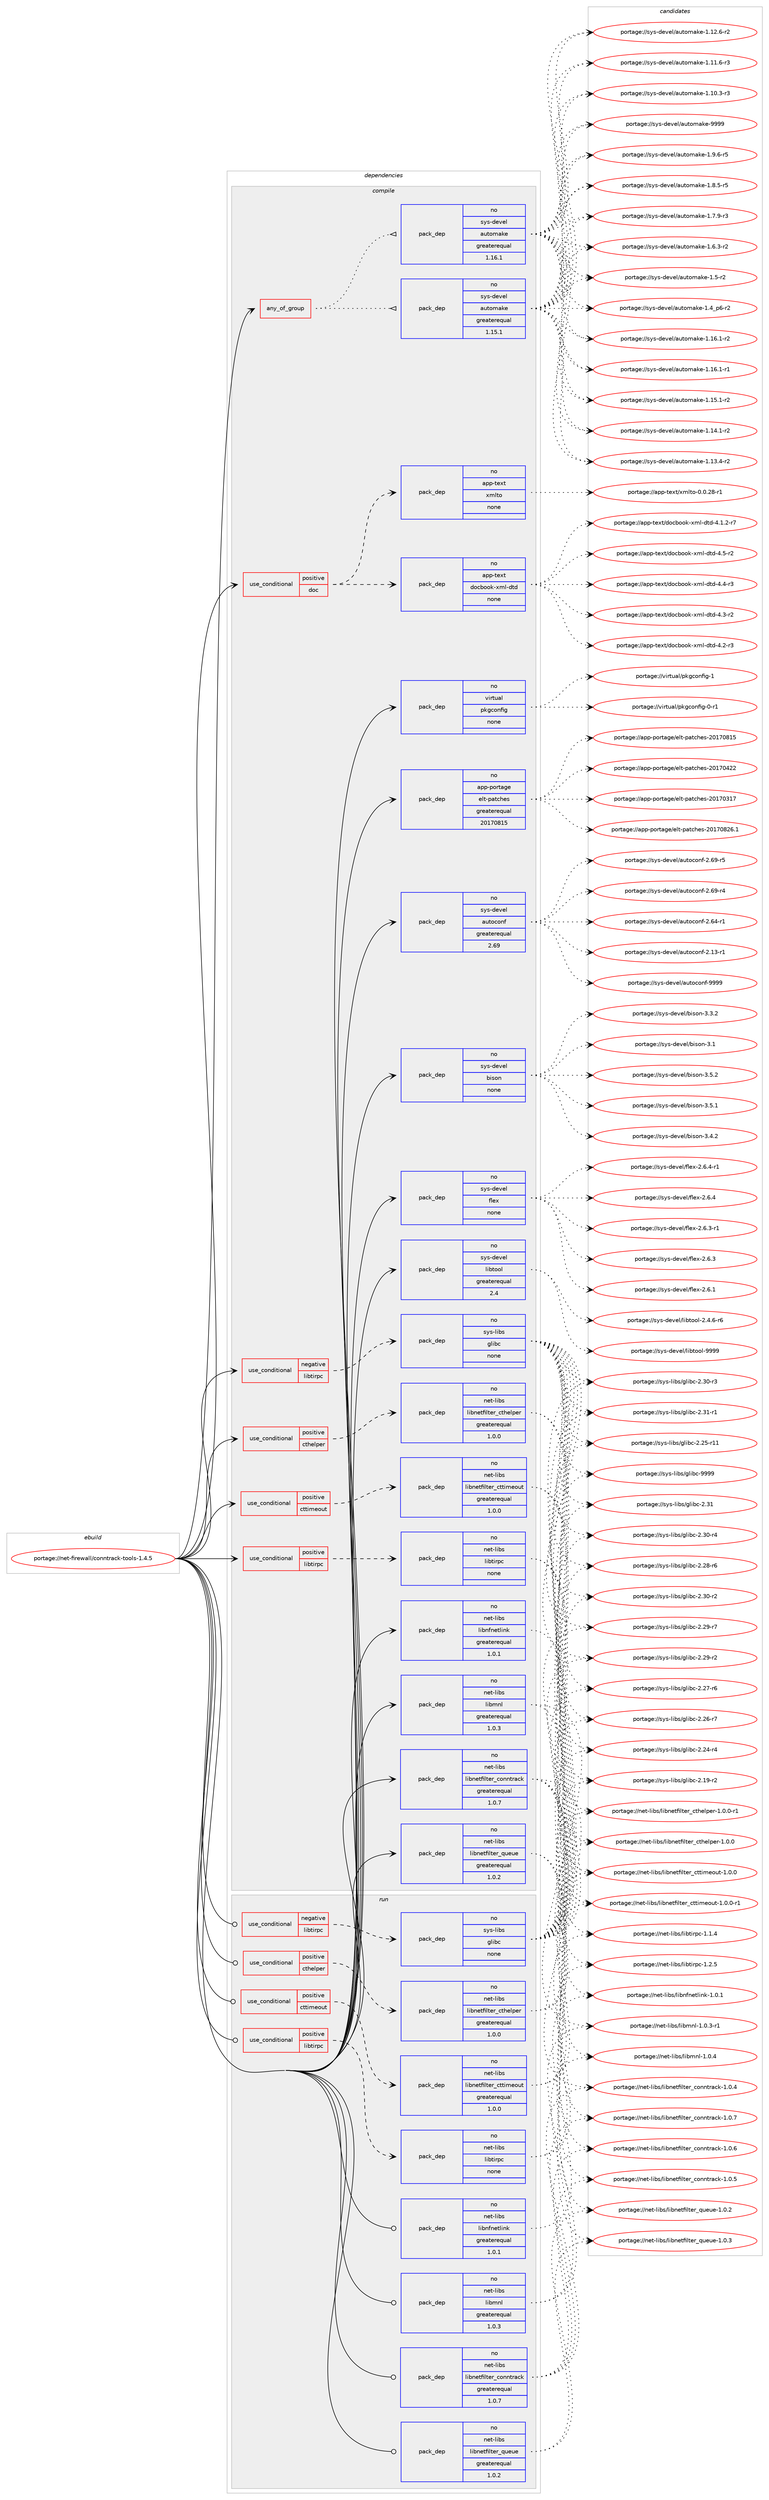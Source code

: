 digraph prolog {

# *************
# Graph options
# *************

newrank=true;
concentrate=true;
compound=true;
graph [rankdir=LR,fontname=Helvetica,fontsize=10,ranksep=1.5];#, ranksep=2.5, nodesep=0.2];
edge  [arrowhead=vee];
node  [fontname=Helvetica,fontsize=10];

# **********
# The ebuild
# **********

subgraph cluster_leftcol {
color=gray;
rank=same;
label=<<i>ebuild</i>>;
id [label="portage://net-firewall/conntrack-tools-1.4.5", color=red, width=4, href="../net-firewall/conntrack-tools-1.4.5.svg"];
}

# ****************
# The dependencies
# ****************

subgraph cluster_midcol {
color=gray;
label=<<i>dependencies</i>>;
subgraph cluster_compile {
fillcolor="#eeeeee";
style=filled;
label=<<i>compile</i>>;
subgraph any2304 {
dependency149397 [label=<<TABLE BORDER="0" CELLBORDER="1" CELLSPACING="0" CELLPADDING="4"><TR><TD CELLPADDING="10">any_of_group</TD></TR></TABLE>>, shape=none, color=red];subgraph pack114030 {
dependency149398 [label=<<TABLE BORDER="0" CELLBORDER="1" CELLSPACING="0" CELLPADDING="4" WIDTH="220"><TR><TD ROWSPAN="6" CELLPADDING="30">pack_dep</TD></TR><TR><TD WIDTH="110">no</TD></TR><TR><TD>sys-devel</TD></TR><TR><TD>automake</TD></TR><TR><TD>greaterequal</TD></TR><TR><TD>1.16.1</TD></TR></TABLE>>, shape=none, color=blue];
}
dependency149397:e -> dependency149398:w [weight=20,style="dotted",arrowhead="oinv"];
subgraph pack114031 {
dependency149399 [label=<<TABLE BORDER="0" CELLBORDER="1" CELLSPACING="0" CELLPADDING="4" WIDTH="220"><TR><TD ROWSPAN="6" CELLPADDING="30">pack_dep</TD></TR><TR><TD WIDTH="110">no</TD></TR><TR><TD>sys-devel</TD></TR><TR><TD>automake</TD></TR><TR><TD>greaterequal</TD></TR><TR><TD>1.15.1</TD></TR></TABLE>>, shape=none, color=blue];
}
dependency149397:e -> dependency149399:w [weight=20,style="dotted",arrowhead="oinv"];
}
id:e -> dependency149397:w [weight=20,style="solid",arrowhead="vee"];
subgraph cond32911 {
dependency149400 [label=<<TABLE BORDER="0" CELLBORDER="1" CELLSPACING="0" CELLPADDING="4"><TR><TD ROWSPAN="3" CELLPADDING="10">use_conditional</TD></TR><TR><TD>negative</TD></TR><TR><TD>libtirpc</TD></TR></TABLE>>, shape=none, color=red];
subgraph pack114032 {
dependency149401 [label=<<TABLE BORDER="0" CELLBORDER="1" CELLSPACING="0" CELLPADDING="4" WIDTH="220"><TR><TD ROWSPAN="6" CELLPADDING="30">pack_dep</TD></TR><TR><TD WIDTH="110">no</TD></TR><TR><TD>sys-libs</TD></TR><TR><TD>glibc</TD></TR><TR><TD>none</TD></TR><TR><TD></TD></TR></TABLE>>, shape=none, color=blue];
}
dependency149400:e -> dependency149401:w [weight=20,style="dashed",arrowhead="vee"];
}
id:e -> dependency149400:w [weight=20,style="solid",arrowhead="vee"];
subgraph cond32912 {
dependency149402 [label=<<TABLE BORDER="0" CELLBORDER="1" CELLSPACING="0" CELLPADDING="4"><TR><TD ROWSPAN="3" CELLPADDING="10">use_conditional</TD></TR><TR><TD>positive</TD></TR><TR><TD>cthelper</TD></TR></TABLE>>, shape=none, color=red];
subgraph pack114033 {
dependency149403 [label=<<TABLE BORDER="0" CELLBORDER="1" CELLSPACING="0" CELLPADDING="4" WIDTH="220"><TR><TD ROWSPAN="6" CELLPADDING="30">pack_dep</TD></TR><TR><TD WIDTH="110">no</TD></TR><TR><TD>net-libs</TD></TR><TR><TD>libnetfilter_cthelper</TD></TR><TR><TD>greaterequal</TD></TR><TR><TD>1.0.0</TD></TR></TABLE>>, shape=none, color=blue];
}
dependency149402:e -> dependency149403:w [weight=20,style="dashed",arrowhead="vee"];
}
id:e -> dependency149402:w [weight=20,style="solid",arrowhead="vee"];
subgraph cond32913 {
dependency149404 [label=<<TABLE BORDER="0" CELLBORDER="1" CELLSPACING="0" CELLPADDING="4"><TR><TD ROWSPAN="3" CELLPADDING="10">use_conditional</TD></TR><TR><TD>positive</TD></TR><TR><TD>cttimeout</TD></TR></TABLE>>, shape=none, color=red];
subgraph pack114034 {
dependency149405 [label=<<TABLE BORDER="0" CELLBORDER="1" CELLSPACING="0" CELLPADDING="4" WIDTH="220"><TR><TD ROWSPAN="6" CELLPADDING="30">pack_dep</TD></TR><TR><TD WIDTH="110">no</TD></TR><TR><TD>net-libs</TD></TR><TR><TD>libnetfilter_cttimeout</TD></TR><TR><TD>greaterequal</TD></TR><TR><TD>1.0.0</TD></TR></TABLE>>, shape=none, color=blue];
}
dependency149404:e -> dependency149405:w [weight=20,style="dashed",arrowhead="vee"];
}
id:e -> dependency149404:w [weight=20,style="solid",arrowhead="vee"];
subgraph cond32914 {
dependency149406 [label=<<TABLE BORDER="0" CELLBORDER="1" CELLSPACING="0" CELLPADDING="4"><TR><TD ROWSPAN="3" CELLPADDING="10">use_conditional</TD></TR><TR><TD>positive</TD></TR><TR><TD>doc</TD></TR></TABLE>>, shape=none, color=red];
subgraph pack114035 {
dependency149407 [label=<<TABLE BORDER="0" CELLBORDER="1" CELLSPACING="0" CELLPADDING="4" WIDTH="220"><TR><TD ROWSPAN="6" CELLPADDING="30">pack_dep</TD></TR><TR><TD WIDTH="110">no</TD></TR><TR><TD>app-text</TD></TR><TR><TD>docbook-xml-dtd</TD></TR><TR><TD>none</TD></TR><TR><TD></TD></TR></TABLE>>, shape=none, color=blue];
}
dependency149406:e -> dependency149407:w [weight=20,style="dashed",arrowhead="vee"];
subgraph pack114036 {
dependency149408 [label=<<TABLE BORDER="0" CELLBORDER="1" CELLSPACING="0" CELLPADDING="4" WIDTH="220"><TR><TD ROWSPAN="6" CELLPADDING="30">pack_dep</TD></TR><TR><TD WIDTH="110">no</TD></TR><TR><TD>app-text</TD></TR><TR><TD>xmlto</TD></TR><TR><TD>none</TD></TR><TR><TD></TD></TR></TABLE>>, shape=none, color=blue];
}
dependency149406:e -> dependency149408:w [weight=20,style="dashed",arrowhead="vee"];
}
id:e -> dependency149406:w [weight=20,style="solid",arrowhead="vee"];
subgraph cond32915 {
dependency149409 [label=<<TABLE BORDER="0" CELLBORDER="1" CELLSPACING="0" CELLPADDING="4"><TR><TD ROWSPAN="3" CELLPADDING="10">use_conditional</TD></TR><TR><TD>positive</TD></TR><TR><TD>libtirpc</TD></TR></TABLE>>, shape=none, color=red];
subgraph pack114037 {
dependency149410 [label=<<TABLE BORDER="0" CELLBORDER="1" CELLSPACING="0" CELLPADDING="4" WIDTH="220"><TR><TD ROWSPAN="6" CELLPADDING="30">pack_dep</TD></TR><TR><TD WIDTH="110">no</TD></TR><TR><TD>net-libs</TD></TR><TR><TD>libtirpc</TD></TR><TR><TD>none</TD></TR><TR><TD></TD></TR></TABLE>>, shape=none, color=blue];
}
dependency149409:e -> dependency149410:w [weight=20,style="dashed",arrowhead="vee"];
}
id:e -> dependency149409:w [weight=20,style="solid",arrowhead="vee"];
subgraph pack114038 {
dependency149411 [label=<<TABLE BORDER="0" CELLBORDER="1" CELLSPACING="0" CELLPADDING="4" WIDTH="220"><TR><TD ROWSPAN="6" CELLPADDING="30">pack_dep</TD></TR><TR><TD WIDTH="110">no</TD></TR><TR><TD>app-portage</TD></TR><TR><TD>elt-patches</TD></TR><TR><TD>greaterequal</TD></TR><TR><TD>20170815</TD></TR></TABLE>>, shape=none, color=blue];
}
id:e -> dependency149411:w [weight=20,style="solid",arrowhead="vee"];
subgraph pack114039 {
dependency149412 [label=<<TABLE BORDER="0" CELLBORDER="1" CELLSPACING="0" CELLPADDING="4" WIDTH="220"><TR><TD ROWSPAN="6" CELLPADDING="30">pack_dep</TD></TR><TR><TD WIDTH="110">no</TD></TR><TR><TD>net-libs</TD></TR><TR><TD>libmnl</TD></TR><TR><TD>greaterequal</TD></TR><TR><TD>1.0.3</TD></TR></TABLE>>, shape=none, color=blue];
}
id:e -> dependency149412:w [weight=20,style="solid",arrowhead="vee"];
subgraph pack114040 {
dependency149413 [label=<<TABLE BORDER="0" CELLBORDER="1" CELLSPACING="0" CELLPADDING="4" WIDTH="220"><TR><TD ROWSPAN="6" CELLPADDING="30">pack_dep</TD></TR><TR><TD WIDTH="110">no</TD></TR><TR><TD>net-libs</TD></TR><TR><TD>libnetfilter_conntrack</TD></TR><TR><TD>greaterequal</TD></TR><TR><TD>1.0.7</TD></TR></TABLE>>, shape=none, color=blue];
}
id:e -> dependency149413:w [weight=20,style="solid",arrowhead="vee"];
subgraph pack114041 {
dependency149414 [label=<<TABLE BORDER="0" CELLBORDER="1" CELLSPACING="0" CELLPADDING="4" WIDTH="220"><TR><TD ROWSPAN="6" CELLPADDING="30">pack_dep</TD></TR><TR><TD WIDTH="110">no</TD></TR><TR><TD>net-libs</TD></TR><TR><TD>libnetfilter_queue</TD></TR><TR><TD>greaterequal</TD></TR><TR><TD>1.0.2</TD></TR></TABLE>>, shape=none, color=blue];
}
id:e -> dependency149414:w [weight=20,style="solid",arrowhead="vee"];
subgraph pack114042 {
dependency149415 [label=<<TABLE BORDER="0" CELLBORDER="1" CELLSPACING="0" CELLPADDING="4" WIDTH="220"><TR><TD ROWSPAN="6" CELLPADDING="30">pack_dep</TD></TR><TR><TD WIDTH="110">no</TD></TR><TR><TD>net-libs</TD></TR><TR><TD>libnfnetlink</TD></TR><TR><TD>greaterequal</TD></TR><TR><TD>1.0.1</TD></TR></TABLE>>, shape=none, color=blue];
}
id:e -> dependency149415:w [weight=20,style="solid",arrowhead="vee"];
subgraph pack114043 {
dependency149416 [label=<<TABLE BORDER="0" CELLBORDER="1" CELLSPACING="0" CELLPADDING="4" WIDTH="220"><TR><TD ROWSPAN="6" CELLPADDING="30">pack_dep</TD></TR><TR><TD WIDTH="110">no</TD></TR><TR><TD>sys-devel</TD></TR><TR><TD>autoconf</TD></TR><TR><TD>greaterequal</TD></TR><TR><TD>2.69</TD></TR></TABLE>>, shape=none, color=blue];
}
id:e -> dependency149416:w [weight=20,style="solid",arrowhead="vee"];
subgraph pack114044 {
dependency149417 [label=<<TABLE BORDER="0" CELLBORDER="1" CELLSPACING="0" CELLPADDING="4" WIDTH="220"><TR><TD ROWSPAN="6" CELLPADDING="30">pack_dep</TD></TR><TR><TD WIDTH="110">no</TD></TR><TR><TD>sys-devel</TD></TR><TR><TD>bison</TD></TR><TR><TD>none</TD></TR><TR><TD></TD></TR></TABLE>>, shape=none, color=blue];
}
id:e -> dependency149417:w [weight=20,style="solid",arrowhead="vee"];
subgraph pack114045 {
dependency149418 [label=<<TABLE BORDER="0" CELLBORDER="1" CELLSPACING="0" CELLPADDING="4" WIDTH="220"><TR><TD ROWSPAN="6" CELLPADDING="30">pack_dep</TD></TR><TR><TD WIDTH="110">no</TD></TR><TR><TD>sys-devel</TD></TR><TR><TD>flex</TD></TR><TR><TD>none</TD></TR><TR><TD></TD></TR></TABLE>>, shape=none, color=blue];
}
id:e -> dependency149418:w [weight=20,style="solid",arrowhead="vee"];
subgraph pack114046 {
dependency149419 [label=<<TABLE BORDER="0" CELLBORDER="1" CELLSPACING="0" CELLPADDING="4" WIDTH="220"><TR><TD ROWSPAN="6" CELLPADDING="30">pack_dep</TD></TR><TR><TD WIDTH="110">no</TD></TR><TR><TD>sys-devel</TD></TR><TR><TD>libtool</TD></TR><TR><TD>greaterequal</TD></TR><TR><TD>2.4</TD></TR></TABLE>>, shape=none, color=blue];
}
id:e -> dependency149419:w [weight=20,style="solid",arrowhead="vee"];
subgraph pack114047 {
dependency149420 [label=<<TABLE BORDER="0" CELLBORDER="1" CELLSPACING="0" CELLPADDING="4" WIDTH="220"><TR><TD ROWSPAN="6" CELLPADDING="30">pack_dep</TD></TR><TR><TD WIDTH="110">no</TD></TR><TR><TD>virtual</TD></TR><TR><TD>pkgconfig</TD></TR><TR><TD>none</TD></TR><TR><TD></TD></TR></TABLE>>, shape=none, color=blue];
}
id:e -> dependency149420:w [weight=20,style="solid",arrowhead="vee"];
}
subgraph cluster_compileandrun {
fillcolor="#eeeeee";
style=filled;
label=<<i>compile and run</i>>;
}
subgraph cluster_run {
fillcolor="#eeeeee";
style=filled;
label=<<i>run</i>>;
subgraph cond32916 {
dependency149421 [label=<<TABLE BORDER="0" CELLBORDER="1" CELLSPACING="0" CELLPADDING="4"><TR><TD ROWSPAN="3" CELLPADDING="10">use_conditional</TD></TR><TR><TD>negative</TD></TR><TR><TD>libtirpc</TD></TR></TABLE>>, shape=none, color=red];
subgraph pack114048 {
dependency149422 [label=<<TABLE BORDER="0" CELLBORDER="1" CELLSPACING="0" CELLPADDING="4" WIDTH="220"><TR><TD ROWSPAN="6" CELLPADDING="30">pack_dep</TD></TR><TR><TD WIDTH="110">no</TD></TR><TR><TD>sys-libs</TD></TR><TR><TD>glibc</TD></TR><TR><TD>none</TD></TR><TR><TD></TD></TR></TABLE>>, shape=none, color=blue];
}
dependency149421:e -> dependency149422:w [weight=20,style="dashed",arrowhead="vee"];
}
id:e -> dependency149421:w [weight=20,style="solid",arrowhead="odot"];
subgraph cond32917 {
dependency149423 [label=<<TABLE BORDER="0" CELLBORDER="1" CELLSPACING="0" CELLPADDING="4"><TR><TD ROWSPAN="3" CELLPADDING="10">use_conditional</TD></TR><TR><TD>positive</TD></TR><TR><TD>cthelper</TD></TR></TABLE>>, shape=none, color=red];
subgraph pack114049 {
dependency149424 [label=<<TABLE BORDER="0" CELLBORDER="1" CELLSPACING="0" CELLPADDING="4" WIDTH="220"><TR><TD ROWSPAN="6" CELLPADDING="30">pack_dep</TD></TR><TR><TD WIDTH="110">no</TD></TR><TR><TD>net-libs</TD></TR><TR><TD>libnetfilter_cthelper</TD></TR><TR><TD>greaterequal</TD></TR><TR><TD>1.0.0</TD></TR></TABLE>>, shape=none, color=blue];
}
dependency149423:e -> dependency149424:w [weight=20,style="dashed",arrowhead="vee"];
}
id:e -> dependency149423:w [weight=20,style="solid",arrowhead="odot"];
subgraph cond32918 {
dependency149425 [label=<<TABLE BORDER="0" CELLBORDER="1" CELLSPACING="0" CELLPADDING="4"><TR><TD ROWSPAN="3" CELLPADDING="10">use_conditional</TD></TR><TR><TD>positive</TD></TR><TR><TD>cttimeout</TD></TR></TABLE>>, shape=none, color=red];
subgraph pack114050 {
dependency149426 [label=<<TABLE BORDER="0" CELLBORDER="1" CELLSPACING="0" CELLPADDING="4" WIDTH="220"><TR><TD ROWSPAN="6" CELLPADDING="30">pack_dep</TD></TR><TR><TD WIDTH="110">no</TD></TR><TR><TD>net-libs</TD></TR><TR><TD>libnetfilter_cttimeout</TD></TR><TR><TD>greaterequal</TD></TR><TR><TD>1.0.0</TD></TR></TABLE>>, shape=none, color=blue];
}
dependency149425:e -> dependency149426:w [weight=20,style="dashed",arrowhead="vee"];
}
id:e -> dependency149425:w [weight=20,style="solid",arrowhead="odot"];
subgraph cond32919 {
dependency149427 [label=<<TABLE BORDER="0" CELLBORDER="1" CELLSPACING="0" CELLPADDING="4"><TR><TD ROWSPAN="3" CELLPADDING="10">use_conditional</TD></TR><TR><TD>positive</TD></TR><TR><TD>libtirpc</TD></TR></TABLE>>, shape=none, color=red];
subgraph pack114051 {
dependency149428 [label=<<TABLE BORDER="0" CELLBORDER="1" CELLSPACING="0" CELLPADDING="4" WIDTH="220"><TR><TD ROWSPAN="6" CELLPADDING="30">pack_dep</TD></TR><TR><TD WIDTH="110">no</TD></TR><TR><TD>net-libs</TD></TR><TR><TD>libtirpc</TD></TR><TR><TD>none</TD></TR><TR><TD></TD></TR></TABLE>>, shape=none, color=blue];
}
dependency149427:e -> dependency149428:w [weight=20,style="dashed",arrowhead="vee"];
}
id:e -> dependency149427:w [weight=20,style="solid",arrowhead="odot"];
subgraph pack114052 {
dependency149429 [label=<<TABLE BORDER="0" CELLBORDER="1" CELLSPACING="0" CELLPADDING="4" WIDTH="220"><TR><TD ROWSPAN="6" CELLPADDING="30">pack_dep</TD></TR><TR><TD WIDTH="110">no</TD></TR><TR><TD>net-libs</TD></TR><TR><TD>libmnl</TD></TR><TR><TD>greaterequal</TD></TR><TR><TD>1.0.3</TD></TR></TABLE>>, shape=none, color=blue];
}
id:e -> dependency149429:w [weight=20,style="solid",arrowhead="odot"];
subgraph pack114053 {
dependency149430 [label=<<TABLE BORDER="0" CELLBORDER="1" CELLSPACING="0" CELLPADDING="4" WIDTH="220"><TR><TD ROWSPAN="6" CELLPADDING="30">pack_dep</TD></TR><TR><TD WIDTH="110">no</TD></TR><TR><TD>net-libs</TD></TR><TR><TD>libnetfilter_conntrack</TD></TR><TR><TD>greaterequal</TD></TR><TR><TD>1.0.7</TD></TR></TABLE>>, shape=none, color=blue];
}
id:e -> dependency149430:w [weight=20,style="solid",arrowhead="odot"];
subgraph pack114054 {
dependency149431 [label=<<TABLE BORDER="0" CELLBORDER="1" CELLSPACING="0" CELLPADDING="4" WIDTH="220"><TR><TD ROWSPAN="6" CELLPADDING="30">pack_dep</TD></TR><TR><TD WIDTH="110">no</TD></TR><TR><TD>net-libs</TD></TR><TR><TD>libnetfilter_queue</TD></TR><TR><TD>greaterequal</TD></TR><TR><TD>1.0.2</TD></TR></TABLE>>, shape=none, color=blue];
}
id:e -> dependency149431:w [weight=20,style="solid",arrowhead="odot"];
subgraph pack114055 {
dependency149432 [label=<<TABLE BORDER="0" CELLBORDER="1" CELLSPACING="0" CELLPADDING="4" WIDTH="220"><TR><TD ROWSPAN="6" CELLPADDING="30">pack_dep</TD></TR><TR><TD WIDTH="110">no</TD></TR><TR><TD>net-libs</TD></TR><TR><TD>libnfnetlink</TD></TR><TR><TD>greaterequal</TD></TR><TR><TD>1.0.1</TD></TR></TABLE>>, shape=none, color=blue];
}
id:e -> dependency149432:w [weight=20,style="solid",arrowhead="odot"];
}
}

# **************
# The candidates
# **************

subgraph cluster_choices {
rank=same;
color=gray;
label=<<i>candidates</i>>;

subgraph choice114030 {
color=black;
nodesep=1;
choice115121115451001011181011084797117116111109971071014557575757 [label="portage://sys-devel/automake-9999", color=red, width=4,href="../sys-devel/automake-9999.svg"];
choice115121115451001011181011084797117116111109971071014549465746544511453 [label="portage://sys-devel/automake-1.9.6-r5", color=red, width=4,href="../sys-devel/automake-1.9.6-r5.svg"];
choice115121115451001011181011084797117116111109971071014549465646534511453 [label="portage://sys-devel/automake-1.8.5-r5", color=red, width=4,href="../sys-devel/automake-1.8.5-r5.svg"];
choice115121115451001011181011084797117116111109971071014549465546574511451 [label="portage://sys-devel/automake-1.7.9-r3", color=red, width=4,href="../sys-devel/automake-1.7.9-r3.svg"];
choice115121115451001011181011084797117116111109971071014549465446514511450 [label="portage://sys-devel/automake-1.6.3-r2", color=red, width=4,href="../sys-devel/automake-1.6.3-r2.svg"];
choice11512111545100101118101108479711711611110997107101454946534511450 [label="portage://sys-devel/automake-1.5-r2", color=red, width=4,href="../sys-devel/automake-1.5-r2.svg"];
choice115121115451001011181011084797117116111109971071014549465295112544511450 [label="portage://sys-devel/automake-1.4_p6-r2", color=red, width=4,href="../sys-devel/automake-1.4_p6-r2.svg"];
choice11512111545100101118101108479711711611110997107101454946495446494511450 [label="portage://sys-devel/automake-1.16.1-r2", color=red, width=4,href="../sys-devel/automake-1.16.1-r2.svg"];
choice11512111545100101118101108479711711611110997107101454946495446494511449 [label="portage://sys-devel/automake-1.16.1-r1", color=red, width=4,href="../sys-devel/automake-1.16.1-r1.svg"];
choice11512111545100101118101108479711711611110997107101454946495346494511450 [label="portage://sys-devel/automake-1.15.1-r2", color=red, width=4,href="../sys-devel/automake-1.15.1-r2.svg"];
choice11512111545100101118101108479711711611110997107101454946495246494511450 [label="portage://sys-devel/automake-1.14.1-r2", color=red, width=4,href="../sys-devel/automake-1.14.1-r2.svg"];
choice11512111545100101118101108479711711611110997107101454946495146524511450 [label="portage://sys-devel/automake-1.13.4-r2", color=red, width=4,href="../sys-devel/automake-1.13.4-r2.svg"];
choice11512111545100101118101108479711711611110997107101454946495046544511450 [label="portage://sys-devel/automake-1.12.6-r2", color=red, width=4,href="../sys-devel/automake-1.12.6-r2.svg"];
choice11512111545100101118101108479711711611110997107101454946494946544511451 [label="portage://sys-devel/automake-1.11.6-r3", color=red, width=4,href="../sys-devel/automake-1.11.6-r3.svg"];
choice11512111545100101118101108479711711611110997107101454946494846514511451 [label="portage://sys-devel/automake-1.10.3-r3", color=red, width=4,href="../sys-devel/automake-1.10.3-r3.svg"];
dependency149398:e -> choice115121115451001011181011084797117116111109971071014557575757:w [style=dotted,weight="100"];
dependency149398:e -> choice115121115451001011181011084797117116111109971071014549465746544511453:w [style=dotted,weight="100"];
dependency149398:e -> choice115121115451001011181011084797117116111109971071014549465646534511453:w [style=dotted,weight="100"];
dependency149398:e -> choice115121115451001011181011084797117116111109971071014549465546574511451:w [style=dotted,weight="100"];
dependency149398:e -> choice115121115451001011181011084797117116111109971071014549465446514511450:w [style=dotted,weight="100"];
dependency149398:e -> choice11512111545100101118101108479711711611110997107101454946534511450:w [style=dotted,weight="100"];
dependency149398:e -> choice115121115451001011181011084797117116111109971071014549465295112544511450:w [style=dotted,weight="100"];
dependency149398:e -> choice11512111545100101118101108479711711611110997107101454946495446494511450:w [style=dotted,weight="100"];
dependency149398:e -> choice11512111545100101118101108479711711611110997107101454946495446494511449:w [style=dotted,weight="100"];
dependency149398:e -> choice11512111545100101118101108479711711611110997107101454946495346494511450:w [style=dotted,weight="100"];
dependency149398:e -> choice11512111545100101118101108479711711611110997107101454946495246494511450:w [style=dotted,weight="100"];
dependency149398:e -> choice11512111545100101118101108479711711611110997107101454946495146524511450:w [style=dotted,weight="100"];
dependency149398:e -> choice11512111545100101118101108479711711611110997107101454946495046544511450:w [style=dotted,weight="100"];
dependency149398:e -> choice11512111545100101118101108479711711611110997107101454946494946544511451:w [style=dotted,weight="100"];
dependency149398:e -> choice11512111545100101118101108479711711611110997107101454946494846514511451:w [style=dotted,weight="100"];
}
subgraph choice114031 {
color=black;
nodesep=1;
choice115121115451001011181011084797117116111109971071014557575757 [label="portage://sys-devel/automake-9999", color=red, width=4,href="../sys-devel/automake-9999.svg"];
choice115121115451001011181011084797117116111109971071014549465746544511453 [label="portage://sys-devel/automake-1.9.6-r5", color=red, width=4,href="../sys-devel/automake-1.9.6-r5.svg"];
choice115121115451001011181011084797117116111109971071014549465646534511453 [label="portage://sys-devel/automake-1.8.5-r5", color=red, width=4,href="../sys-devel/automake-1.8.5-r5.svg"];
choice115121115451001011181011084797117116111109971071014549465546574511451 [label="portage://sys-devel/automake-1.7.9-r3", color=red, width=4,href="../sys-devel/automake-1.7.9-r3.svg"];
choice115121115451001011181011084797117116111109971071014549465446514511450 [label="portage://sys-devel/automake-1.6.3-r2", color=red, width=4,href="../sys-devel/automake-1.6.3-r2.svg"];
choice11512111545100101118101108479711711611110997107101454946534511450 [label="portage://sys-devel/automake-1.5-r2", color=red, width=4,href="../sys-devel/automake-1.5-r2.svg"];
choice115121115451001011181011084797117116111109971071014549465295112544511450 [label="portage://sys-devel/automake-1.4_p6-r2", color=red, width=4,href="../sys-devel/automake-1.4_p6-r2.svg"];
choice11512111545100101118101108479711711611110997107101454946495446494511450 [label="portage://sys-devel/automake-1.16.1-r2", color=red, width=4,href="../sys-devel/automake-1.16.1-r2.svg"];
choice11512111545100101118101108479711711611110997107101454946495446494511449 [label="portage://sys-devel/automake-1.16.1-r1", color=red, width=4,href="../sys-devel/automake-1.16.1-r1.svg"];
choice11512111545100101118101108479711711611110997107101454946495346494511450 [label="portage://sys-devel/automake-1.15.1-r2", color=red, width=4,href="../sys-devel/automake-1.15.1-r2.svg"];
choice11512111545100101118101108479711711611110997107101454946495246494511450 [label="portage://sys-devel/automake-1.14.1-r2", color=red, width=4,href="../sys-devel/automake-1.14.1-r2.svg"];
choice11512111545100101118101108479711711611110997107101454946495146524511450 [label="portage://sys-devel/automake-1.13.4-r2", color=red, width=4,href="../sys-devel/automake-1.13.4-r2.svg"];
choice11512111545100101118101108479711711611110997107101454946495046544511450 [label="portage://sys-devel/automake-1.12.6-r2", color=red, width=4,href="../sys-devel/automake-1.12.6-r2.svg"];
choice11512111545100101118101108479711711611110997107101454946494946544511451 [label="portage://sys-devel/automake-1.11.6-r3", color=red, width=4,href="../sys-devel/automake-1.11.6-r3.svg"];
choice11512111545100101118101108479711711611110997107101454946494846514511451 [label="portage://sys-devel/automake-1.10.3-r3", color=red, width=4,href="../sys-devel/automake-1.10.3-r3.svg"];
dependency149399:e -> choice115121115451001011181011084797117116111109971071014557575757:w [style=dotted,weight="100"];
dependency149399:e -> choice115121115451001011181011084797117116111109971071014549465746544511453:w [style=dotted,weight="100"];
dependency149399:e -> choice115121115451001011181011084797117116111109971071014549465646534511453:w [style=dotted,weight="100"];
dependency149399:e -> choice115121115451001011181011084797117116111109971071014549465546574511451:w [style=dotted,weight="100"];
dependency149399:e -> choice115121115451001011181011084797117116111109971071014549465446514511450:w [style=dotted,weight="100"];
dependency149399:e -> choice11512111545100101118101108479711711611110997107101454946534511450:w [style=dotted,weight="100"];
dependency149399:e -> choice115121115451001011181011084797117116111109971071014549465295112544511450:w [style=dotted,weight="100"];
dependency149399:e -> choice11512111545100101118101108479711711611110997107101454946495446494511450:w [style=dotted,weight="100"];
dependency149399:e -> choice11512111545100101118101108479711711611110997107101454946495446494511449:w [style=dotted,weight="100"];
dependency149399:e -> choice11512111545100101118101108479711711611110997107101454946495346494511450:w [style=dotted,weight="100"];
dependency149399:e -> choice11512111545100101118101108479711711611110997107101454946495246494511450:w [style=dotted,weight="100"];
dependency149399:e -> choice11512111545100101118101108479711711611110997107101454946495146524511450:w [style=dotted,weight="100"];
dependency149399:e -> choice11512111545100101118101108479711711611110997107101454946495046544511450:w [style=dotted,weight="100"];
dependency149399:e -> choice11512111545100101118101108479711711611110997107101454946494946544511451:w [style=dotted,weight="100"];
dependency149399:e -> choice11512111545100101118101108479711711611110997107101454946494846514511451:w [style=dotted,weight="100"];
}
subgraph choice114032 {
color=black;
nodesep=1;
choice11512111545108105981154710310810598994557575757 [label="portage://sys-libs/glibc-9999", color=red, width=4,href="../sys-libs/glibc-9999.svg"];
choice115121115451081059811547103108105989945504651494511449 [label="portage://sys-libs/glibc-2.31-r1", color=red, width=4,href="../sys-libs/glibc-2.31-r1.svg"];
choice11512111545108105981154710310810598994550465149 [label="portage://sys-libs/glibc-2.31", color=red, width=4,href="../sys-libs/glibc-2.31.svg"];
choice115121115451081059811547103108105989945504651484511452 [label="portage://sys-libs/glibc-2.30-r4", color=red, width=4,href="../sys-libs/glibc-2.30-r4.svg"];
choice115121115451081059811547103108105989945504651484511451 [label="portage://sys-libs/glibc-2.30-r3", color=red, width=4,href="../sys-libs/glibc-2.30-r3.svg"];
choice115121115451081059811547103108105989945504651484511450 [label="portage://sys-libs/glibc-2.30-r2", color=red, width=4,href="../sys-libs/glibc-2.30-r2.svg"];
choice115121115451081059811547103108105989945504650574511455 [label="portage://sys-libs/glibc-2.29-r7", color=red, width=4,href="../sys-libs/glibc-2.29-r7.svg"];
choice115121115451081059811547103108105989945504650574511450 [label="portage://sys-libs/glibc-2.29-r2", color=red, width=4,href="../sys-libs/glibc-2.29-r2.svg"];
choice115121115451081059811547103108105989945504650564511454 [label="portage://sys-libs/glibc-2.28-r6", color=red, width=4,href="../sys-libs/glibc-2.28-r6.svg"];
choice115121115451081059811547103108105989945504650554511454 [label="portage://sys-libs/glibc-2.27-r6", color=red, width=4,href="../sys-libs/glibc-2.27-r6.svg"];
choice115121115451081059811547103108105989945504650544511455 [label="portage://sys-libs/glibc-2.26-r7", color=red, width=4,href="../sys-libs/glibc-2.26-r7.svg"];
choice11512111545108105981154710310810598994550465053451144949 [label="portage://sys-libs/glibc-2.25-r11", color=red, width=4,href="../sys-libs/glibc-2.25-r11.svg"];
choice115121115451081059811547103108105989945504650524511452 [label="portage://sys-libs/glibc-2.24-r4", color=red, width=4,href="../sys-libs/glibc-2.24-r4.svg"];
choice115121115451081059811547103108105989945504649574511450 [label="portage://sys-libs/glibc-2.19-r2", color=red, width=4,href="../sys-libs/glibc-2.19-r2.svg"];
dependency149401:e -> choice11512111545108105981154710310810598994557575757:w [style=dotted,weight="100"];
dependency149401:e -> choice115121115451081059811547103108105989945504651494511449:w [style=dotted,weight="100"];
dependency149401:e -> choice11512111545108105981154710310810598994550465149:w [style=dotted,weight="100"];
dependency149401:e -> choice115121115451081059811547103108105989945504651484511452:w [style=dotted,weight="100"];
dependency149401:e -> choice115121115451081059811547103108105989945504651484511451:w [style=dotted,weight="100"];
dependency149401:e -> choice115121115451081059811547103108105989945504651484511450:w [style=dotted,weight="100"];
dependency149401:e -> choice115121115451081059811547103108105989945504650574511455:w [style=dotted,weight="100"];
dependency149401:e -> choice115121115451081059811547103108105989945504650574511450:w [style=dotted,weight="100"];
dependency149401:e -> choice115121115451081059811547103108105989945504650564511454:w [style=dotted,weight="100"];
dependency149401:e -> choice115121115451081059811547103108105989945504650554511454:w [style=dotted,weight="100"];
dependency149401:e -> choice115121115451081059811547103108105989945504650544511455:w [style=dotted,weight="100"];
dependency149401:e -> choice11512111545108105981154710310810598994550465053451144949:w [style=dotted,weight="100"];
dependency149401:e -> choice115121115451081059811547103108105989945504650524511452:w [style=dotted,weight="100"];
dependency149401:e -> choice115121115451081059811547103108105989945504649574511450:w [style=dotted,weight="100"];
}
subgraph choice114033 {
color=black;
nodesep=1;
choice1101011164510810598115471081059811010111610210510811610111495991161041011081121011144549464846484511449 [label="portage://net-libs/libnetfilter_cthelper-1.0.0-r1", color=red, width=4,href="../net-libs/libnetfilter_cthelper-1.0.0-r1.svg"];
choice110101116451081059811547108105981101011161021051081161011149599116104101108112101114454946484648 [label="portage://net-libs/libnetfilter_cthelper-1.0.0", color=red, width=4,href="../net-libs/libnetfilter_cthelper-1.0.0.svg"];
dependency149403:e -> choice1101011164510810598115471081059811010111610210510811610111495991161041011081121011144549464846484511449:w [style=dotted,weight="100"];
dependency149403:e -> choice110101116451081059811547108105981101011161021051081161011149599116104101108112101114454946484648:w [style=dotted,weight="100"];
}
subgraph choice114034 {
color=black;
nodesep=1;
choice1101011164510810598115471081059811010111610210510811610111495991161161051091011111171164549464846484511449 [label="portage://net-libs/libnetfilter_cttimeout-1.0.0-r1", color=red, width=4,href="../net-libs/libnetfilter_cttimeout-1.0.0-r1.svg"];
choice110101116451081059811547108105981101011161021051081161011149599116116105109101111117116454946484648 [label="portage://net-libs/libnetfilter_cttimeout-1.0.0", color=red, width=4,href="../net-libs/libnetfilter_cttimeout-1.0.0.svg"];
dependency149405:e -> choice1101011164510810598115471081059811010111610210510811610111495991161161051091011111171164549464846484511449:w [style=dotted,weight="100"];
dependency149405:e -> choice110101116451081059811547108105981101011161021051081161011149599116116105109101111117116454946484648:w [style=dotted,weight="100"];
}
subgraph choice114035 {
color=black;
nodesep=1;
choice97112112451161011201164710011199981111111074512010910845100116100455246534511450 [label="portage://app-text/docbook-xml-dtd-4.5-r2", color=red, width=4,href="../app-text/docbook-xml-dtd-4.5-r2.svg"];
choice97112112451161011201164710011199981111111074512010910845100116100455246524511451 [label="portage://app-text/docbook-xml-dtd-4.4-r3", color=red, width=4,href="../app-text/docbook-xml-dtd-4.4-r3.svg"];
choice97112112451161011201164710011199981111111074512010910845100116100455246514511450 [label="portage://app-text/docbook-xml-dtd-4.3-r2", color=red, width=4,href="../app-text/docbook-xml-dtd-4.3-r2.svg"];
choice97112112451161011201164710011199981111111074512010910845100116100455246504511451 [label="portage://app-text/docbook-xml-dtd-4.2-r3", color=red, width=4,href="../app-text/docbook-xml-dtd-4.2-r3.svg"];
choice971121124511610112011647100111999811111110745120109108451001161004552464946504511455 [label="portage://app-text/docbook-xml-dtd-4.1.2-r7", color=red, width=4,href="../app-text/docbook-xml-dtd-4.1.2-r7.svg"];
dependency149407:e -> choice97112112451161011201164710011199981111111074512010910845100116100455246534511450:w [style=dotted,weight="100"];
dependency149407:e -> choice97112112451161011201164710011199981111111074512010910845100116100455246524511451:w [style=dotted,weight="100"];
dependency149407:e -> choice97112112451161011201164710011199981111111074512010910845100116100455246514511450:w [style=dotted,weight="100"];
dependency149407:e -> choice97112112451161011201164710011199981111111074512010910845100116100455246504511451:w [style=dotted,weight="100"];
dependency149407:e -> choice971121124511610112011647100111999811111110745120109108451001161004552464946504511455:w [style=dotted,weight="100"];
}
subgraph choice114036 {
color=black;
nodesep=1;
choice971121124511610112011647120109108116111454846484650564511449 [label="portage://app-text/xmlto-0.0.28-r1", color=red, width=4,href="../app-text/xmlto-0.0.28-r1.svg"];
dependency149408:e -> choice971121124511610112011647120109108116111454846484650564511449:w [style=dotted,weight="100"];
}
subgraph choice114037 {
color=black;
nodesep=1;
choice1101011164510810598115471081059811610511411299454946504653 [label="portage://net-libs/libtirpc-1.2.5", color=red, width=4,href="../net-libs/libtirpc-1.2.5.svg"];
choice1101011164510810598115471081059811610511411299454946494652 [label="portage://net-libs/libtirpc-1.1.4", color=red, width=4,href="../net-libs/libtirpc-1.1.4.svg"];
dependency149410:e -> choice1101011164510810598115471081059811610511411299454946504653:w [style=dotted,weight="100"];
dependency149410:e -> choice1101011164510810598115471081059811610511411299454946494652:w [style=dotted,weight="100"];
}
subgraph choice114038 {
color=black;
nodesep=1;
choice971121124511211111411697103101471011081164511297116991041011154550484955485650544649 [label="portage://app-portage/elt-patches-20170826.1", color=red, width=4,href="../app-portage/elt-patches-20170826.1.svg"];
choice97112112451121111141169710310147101108116451129711699104101115455048495548564953 [label="portage://app-portage/elt-patches-20170815", color=red, width=4,href="../app-portage/elt-patches-20170815.svg"];
choice97112112451121111141169710310147101108116451129711699104101115455048495548525050 [label="portage://app-portage/elt-patches-20170422", color=red, width=4,href="../app-portage/elt-patches-20170422.svg"];
choice97112112451121111141169710310147101108116451129711699104101115455048495548514955 [label="portage://app-portage/elt-patches-20170317", color=red, width=4,href="../app-portage/elt-patches-20170317.svg"];
dependency149411:e -> choice971121124511211111411697103101471011081164511297116991041011154550484955485650544649:w [style=dotted,weight="100"];
dependency149411:e -> choice97112112451121111141169710310147101108116451129711699104101115455048495548564953:w [style=dotted,weight="100"];
dependency149411:e -> choice97112112451121111141169710310147101108116451129711699104101115455048495548525050:w [style=dotted,weight="100"];
dependency149411:e -> choice97112112451121111141169710310147101108116451129711699104101115455048495548514955:w [style=dotted,weight="100"];
}
subgraph choice114039 {
color=black;
nodesep=1;
choice11010111645108105981154710810598109110108454946484652 [label="portage://net-libs/libmnl-1.0.4", color=red, width=4,href="../net-libs/libmnl-1.0.4.svg"];
choice110101116451081059811547108105981091101084549464846514511449 [label="portage://net-libs/libmnl-1.0.3-r1", color=red, width=4,href="../net-libs/libmnl-1.0.3-r1.svg"];
dependency149412:e -> choice11010111645108105981154710810598109110108454946484652:w [style=dotted,weight="100"];
dependency149412:e -> choice110101116451081059811547108105981091101084549464846514511449:w [style=dotted,weight="100"];
}
subgraph choice114040 {
color=black;
nodesep=1;
choice1101011164510810598115471081059811010111610210510811610111495991111101101161149799107454946484655 [label="portage://net-libs/libnetfilter_conntrack-1.0.7", color=red, width=4,href="../net-libs/libnetfilter_conntrack-1.0.7.svg"];
choice1101011164510810598115471081059811010111610210510811610111495991111101101161149799107454946484654 [label="portage://net-libs/libnetfilter_conntrack-1.0.6", color=red, width=4,href="../net-libs/libnetfilter_conntrack-1.0.6.svg"];
choice1101011164510810598115471081059811010111610210510811610111495991111101101161149799107454946484653 [label="portage://net-libs/libnetfilter_conntrack-1.0.5", color=red, width=4,href="../net-libs/libnetfilter_conntrack-1.0.5.svg"];
choice1101011164510810598115471081059811010111610210510811610111495991111101101161149799107454946484652 [label="portage://net-libs/libnetfilter_conntrack-1.0.4", color=red, width=4,href="../net-libs/libnetfilter_conntrack-1.0.4.svg"];
dependency149413:e -> choice1101011164510810598115471081059811010111610210510811610111495991111101101161149799107454946484655:w [style=dotted,weight="100"];
dependency149413:e -> choice1101011164510810598115471081059811010111610210510811610111495991111101101161149799107454946484654:w [style=dotted,weight="100"];
dependency149413:e -> choice1101011164510810598115471081059811010111610210510811610111495991111101101161149799107454946484653:w [style=dotted,weight="100"];
dependency149413:e -> choice1101011164510810598115471081059811010111610210510811610111495991111101101161149799107454946484652:w [style=dotted,weight="100"];
}
subgraph choice114041 {
color=black;
nodesep=1;
choice1101011164510810598115471081059811010111610210510811610111495113117101117101454946484651 [label="portage://net-libs/libnetfilter_queue-1.0.3", color=red, width=4,href="../net-libs/libnetfilter_queue-1.0.3.svg"];
choice1101011164510810598115471081059811010111610210510811610111495113117101117101454946484650 [label="portage://net-libs/libnetfilter_queue-1.0.2", color=red, width=4,href="../net-libs/libnetfilter_queue-1.0.2.svg"];
dependency149414:e -> choice1101011164510810598115471081059811010111610210510811610111495113117101117101454946484651:w [style=dotted,weight="100"];
dependency149414:e -> choice1101011164510810598115471081059811010111610210510811610111495113117101117101454946484650:w [style=dotted,weight="100"];
}
subgraph choice114042 {
color=black;
nodesep=1;
choice11010111645108105981154710810598110102110101116108105110107454946484649 [label="portage://net-libs/libnfnetlink-1.0.1", color=red, width=4,href="../net-libs/libnfnetlink-1.0.1.svg"];
dependency149415:e -> choice11010111645108105981154710810598110102110101116108105110107454946484649:w [style=dotted,weight="100"];
}
subgraph choice114043 {
color=black;
nodesep=1;
choice115121115451001011181011084797117116111991111101024557575757 [label="portage://sys-devel/autoconf-9999", color=red, width=4,href="../sys-devel/autoconf-9999.svg"];
choice1151211154510010111810110847971171161119911111010245504654574511453 [label="portage://sys-devel/autoconf-2.69-r5", color=red, width=4,href="../sys-devel/autoconf-2.69-r5.svg"];
choice1151211154510010111810110847971171161119911111010245504654574511452 [label="portage://sys-devel/autoconf-2.69-r4", color=red, width=4,href="../sys-devel/autoconf-2.69-r4.svg"];
choice1151211154510010111810110847971171161119911111010245504654524511449 [label="portage://sys-devel/autoconf-2.64-r1", color=red, width=4,href="../sys-devel/autoconf-2.64-r1.svg"];
choice1151211154510010111810110847971171161119911111010245504649514511449 [label="portage://sys-devel/autoconf-2.13-r1", color=red, width=4,href="../sys-devel/autoconf-2.13-r1.svg"];
dependency149416:e -> choice115121115451001011181011084797117116111991111101024557575757:w [style=dotted,weight="100"];
dependency149416:e -> choice1151211154510010111810110847971171161119911111010245504654574511453:w [style=dotted,weight="100"];
dependency149416:e -> choice1151211154510010111810110847971171161119911111010245504654574511452:w [style=dotted,weight="100"];
dependency149416:e -> choice1151211154510010111810110847971171161119911111010245504654524511449:w [style=dotted,weight="100"];
dependency149416:e -> choice1151211154510010111810110847971171161119911111010245504649514511449:w [style=dotted,weight="100"];
}
subgraph choice114044 {
color=black;
nodesep=1;
choice115121115451001011181011084798105115111110455146534650 [label="portage://sys-devel/bison-3.5.2", color=red, width=4,href="../sys-devel/bison-3.5.2.svg"];
choice115121115451001011181011084798105115111110455146534649 [label="portage://sys-devel/bison-3.5.1", color=red, width=4,href="../sys-devel/bison-3.5.1.svg"];
choice115121115451001011181011084798105115111110455146524650 [label="portage://sys-devel/bison-3.4.2", color=red, width=4,href="../sys-devel/bison-3.4.2.svg"];
choice115121115451001011181011084798105115111110455146514650 [label="portage://sys-devel/bison-3.3.2", color=red, width=4,href="../sys-devel/bison-3.3.2.svg"];
choice11512111545100101118101108479810511511111045514649 [label="portage://sys-devel/bison-3.1", color=red, width=4,href="../sys-devel/bison-3.1.svg"];
dependency149417:e -> choice115121115451001011181011084798105115111110455146534650:w [style=dotted,weight="100"];
dependency149417:e -> choice115121115451001011181011084798105115111110455146534649:w [style=dotted,weight="100"];
dependency149417:e -> choice115121115451001011181011084798105115111110455146524650:w [style=dotted,weight="100"];
dependency149417:e -> choice115121115451001011181011084798105115111110455146514650:w [style=dotted,weight="100"];
dependency149417:e -> choice11512111545100101118101108479810511511111045514649:w [style=dotted,weight="100"];
}
subgraph choice114045 {
color=black;
nodesep=1;
choice11512111545100101118101108471021081011204550465446524511449 [label="portage://sys-devel/flex-2.6.4-r1", color=red, width=4,href="../sys-devel/flex-2.6.4-r1.svg"];
choice1151211154510010111810110847102108101120455046544652 [label="portage://sys-devel/flex-2.6.4", color=red, width=4,href="../sys-devel/flex-2.6.4.svg"];
choice11512111545100101118101108471021081011204550465446514511449 [label="portage://sys-devel/flex-2.6.3-r1", color=red, width=4,href="../sys-devel/flex-2.6.3-r1.svg"];
choice1151211154510010111810110847102108101120455046544651 [label="portage://sys-devel/flex-2.6.3", color=red, width=4,href="../sys-devel/flex-2.6.3.svg"];
choice1151211154510010111810110847102108101120455046544649 [label="portage://sys-devel/flex-2.6.1", color=red, width=4,href="../sys-devel/flex-2.6.1.svg"];
dependency149418:e -> choice11512111545100101118101108471021081011204550465446524511449:w [style=dotted,weight="100"];
dependency149418:e -> choice1151211154510010111810110847102108101120455046544652:w [style=dotted,weight="100"];
dependency149418:e -> choice11512111545100101118101108471021081011204550465446514511449:w [style=dotted,weight="100"];
dependency149418:e -> choice1151211154510010111810110847102108101120455046544651:w [style=dotted,weight="100"];
dependency149418:e -> choice1151211154510010111810110847102108101120455046544649:w [style=dotted,weight="100"];
}
subgraph choice114046 {
color=black;
nodesep=1;
choice1151211154510010111810110847108105981161111111084557575757 [label="portage://sys-devel/libtool-9999", color=red, width=4,href="../sys-devel/libtool-9999.svg"];
choice1151211154510010111810110847108105981161111111084550465246544511454 [label="portage://sys-devel/libtool-2.4.6-r6", color=red, width=4,href="../sys-devel/libtool-2.4.6-r6.svg"];
dependency149419:e -> choice1151211154510010111810110847108105981161111111084557575757:w [style=dotted,weight="100"];
dependency149419:e -> choice1151211154510010111810110847108105981161111111084550465246544511454:w [style=dotted,weight="100"];
}
subgraph choice114047 {
color=black;
nodesep=1;
choice1181051141161179710847112107103991111101021051034549 [label="portage://virtual/pkgconfig-1", color=red, width=4,href="../virtual/pkgconfig-1.svg"];
choice11810511411611797108471121071039911111010210510345484511449 [label="portage://virtual/pkgconfig-0-r1", color=red, width=4,href="../virtual/pkgconfig-0-r1.svg"];
dependency149420:e -> choice1181051141161179710847112107103991111101021051034549:w [style=dotted,weight="100"];
dependency149420:e -> choice11810511411611797108471121071039911111010210510345484511449:w [style=dotted,weight="100"];
}
subgraph choice114048 {
color=black;
nodesep=1;
choice11512111545108105981154710310810598994557575757 [label="portage://sys-libs/glibc-9999", color=red, width=4,href="../sys-libs/glibc-9999.svg"];
choice115121115451081059811547103108105989945504651494511449 [label="portage://sys-libs/glibc-2.31-r1", color=red, width=4,href="../sys-libs/glibc-2.31-r1.svg"];
choice11512111545108105981154710310810598994550465149 [label="portage://sys-libs/glibc-2.31", color=red, width=4,href="../sys-libs/glibc-2.31.svg"];
choice115121115451081059811547103108105989945504651484511452 [label="portage://sys-libs/glibc-2.30-r4", color=red, width=4,href="../sys-libs/glibc-2.30-r4.svg"];
choice115121115451081059811547103108105989945504651484511451 [label="portage://sys-libs/glibc-2.30-r3", color=red, width=4,href="../sys-libs/glibc-2.30-r3.svg"];
choice115121115451081059811547103108105989945504651484511450 [label="portage://sys-libs/glibc-2.30-r2", color=red, width=4,href="../sys-libs/glibc-2.30-r2.svg"];
choice115121115451081059811547103108105989945504650574511455 [label="portage://sys-libs/glibc-2.29-r7", color=red, width=4,href="../sys-libs/glibc-2.29-r7.svg"];
choice115121115451081059811547103108105989945504650574511450 [label="portage://sys-libs/glibc-2.29-r2", color=red, width=4,href="../sys-libs/glibc-2.29-r2.svg"];
choice115121115451081059811547103108105989945504650564511454 [label="portage://sys-libs/glibc-2.28-r6", color=red, width=4,href="../sys-libs/glibc-2.28-r6.svg"];
choice115121115451081059811547103108105989945504650554511454 [label="portage://sys-libs/glibc-2.27-r6", color=red, width=4,href="../sys-libs/glibc-2.27-r6.svg"];
choice115121115451081059811547103108105989945504650544511455 [label="portage://sys-libs/glibc-2.26-r7", color=red, width=4,href="../sys-libs/glibc-2.26-r7.svg"];
choice11512111545108105981154710310810598994550465053451144949 [label="portage://sys-libs/glibc-2.25-r11", color=red, width=4,href="../sys-libs/glibc-2.25-r11.svg"];
choice115121115451081059811547103108105989945504650524511452 [label="portage://sys-libs/glibc-2.24-r4", color=red, width=4,href="../sys-libs/glibc-2.24-r4.svg"];
choice115121115451081059811547103108105989945504649574511450 [label="portage://sys-libs/glibc-2.19-r2", color=red, width=4,href="../sys-libs/glibc-2.19-r2.svg"];
dependency149422:e -> choice11512111545108105981154710310810598994557575757:w [style=dotted,weight="100"];
dependency149422:e -> choice115121115451081059811547103108105989945504651494511449:w [style=dotted,weight="100"];
dependency149422:e -> choice11512111545108105981154710310810598994550465149:w [style=dotted,weight="100"];
dependency149422:e -> choice115121115451081059811547103108105989945504651484511452:w [style=dotted,weight="100"];
dependency149422:e -> choice115121115451081059811547103108105989945504651484511451:w [style=dotted,weight="100"];
dependency149422:e -> choice115121115451081059811547103108105989945504651484511450:w [style=dotted,weight="100"];
dependency149422:e -> choice115121115451081059811547103108105989945504650574511455:w [style=dotted,weight="100"];
dependency149422:e -> choice115121115451081059811547103108105989945504650574511450:w [style=dotted,weight="100"];
dependency149422:e -> choice115121115451081059811547103108105989945504650564511454:w [style=dotted,weight="100"];
dependency149422:e -> choice115121115451081059811547103108105989945504650554511454:w [style=dotted,weight="100"];
dependency149422:e -> choice115121115451081059811547103108105989945504650544511455:w [style=dotted,weight="100"];
dependency149422:e -> choice11512111545108105981154710310810598994550465053451144949:w [style=dotted,weight="100"];
dependency149422:e -> choice115121115451081059811547103108105989945504650524511452:w [style=dotted,weight="100"];
dependency149422:e -> choice115121115451081059811547103108105989945504649574511450:w [style=dotted,weight="100"];
}
subgraph choice114049 {
color=black;
nodesep=1;
choice1101011164510810598115471081059811010111610210510811610111495991161041011081121011144549464846484511449 [label="portage://net-libs/libnetfilter_cthelper-1.0.0-r1", color=red, width=4,href="../net-libs/libnetfilter_cthelper-1.0.0-r1.svg"];
choice110101116451081059811547108105981101011161021051081161011149599116104101108112101114454946484648 [label="portage://net-libs/libnetfilter_cthelper-1.0.0", color=red, width=4,href="../net-libs/libnetfilter_cthelper-1.0.0.svg"];
dependency149424:e -> choice1101011164510810598115471081059811010111610210510811610111495991161041011081121011144549464846484511449:w [style=dotted,weight="100"];
dependency149424:e -> choice110101116451081059811547108105981101011161021051081161011149599116104101108112101114454946484648:w [style=dotted,weight="100"];
}
subgraph choice114050 {
color=black;
nodesep=1;
choice1101011164510810598115471081059811010111610210510811610111495991161161051091011111171164549464846484511449 [label="portage://net-libs/libnetfilter_cttimeout-1.0.0-r1", color=red, width=4,href="../net-libs/libnetfilter_cttimeout-1.0.0-r1.svg"];
choice110101116451081059811547108105981101011161021051081161011149599116116105109101111117116454946484648 [label="portage://net-libs/libnetfilter_cttimeout-1.0.0", color=red, width=4,href="../net-libs/libnetfilter_cttimeout-1.0.0.svg"];
dependency149426:e -> choice1101011164510810598115471081059811010111610210510811610111495991161161051091011111171164549464846484511449:w [style=dotted,weight="100"];
dependency149426:e -> choice110101116451081059811547108105981101011161021051081161011149599116116105109101111117116454946484648:w [style=dotted,weight="100"];
}
subgraph choice114051 {
color=black;
nodesep=1;
choice1101011164510810598115471081059811610511411299454946504653 [label="portage://net-libs/libtirpc-1.2.5", color=red, width=4,href="../net-libs/libtirpc-1.2.5.svg"];
choice1101011164510810598115471081059811610511411299454946494652 [label="portage://net-libs/libtirpc-1.1.4", color=red, width=4,href="../net-libs/libtirpc-1.1.4.svg"];
dependency149428:e -> choice1101011164510810598115471081059811610511411299454946504653:w [style=dotted,weight="100"];
dependency149428:e -> choice1101011164510810598115471081059811610511411299454946494652:w [style=dotted,weight="100"];
}
subgraph choice114052 {
color=black;
nodesep=1;
choice11010111645108105981154710810598109110108454946484652 [label="portage://net-libs/libmnl-1.0.4", color=red, width=4,href="../net-libs/libmnl-1.0.4.svg"];
choice110101116451081059811547108105981091101084549464846514511449 [label="portage://net-libs/libmnl-1.0.3-r1", color=red, width=4,href="../net-libs/libmnl-1.0.3-r1.svg"];
dependency149429:e -> choice11010111645108105981154710810598109110108454946484652:w [style=dotted,weight="100"];
dependency149429:e -> choice110101116451081059811547108105981091101084549464846514511449:w [style=dotted,weight="100"];
}
subgraph choice114053 {
color=black;
nodesep=1;
choice1101011164510810598115471081059811010111610210510811610111495991111101101161149799107454946484655 [label="portage://net-libs/libnetfilter_conntrack-1.0.7", color=red, width=4,href="../net-libs/libnetfilter_conntrack-1.0.7.svg"];
choice1101011164510810598115471081059811010111610210510811610111495991111101101161149799107454946484654 [label="portage://net-libs/libnetfilter_conntrack-1.0.6", color=red, width=4,href="../net-libs/libnetfilter_conntrack-1.0.6.svg"];
choice1101011164510810598115471081059811010111610210510811610111495991111101101161149799107454946484653 [label="portage://net-libs/libnetfilter_conntrack-1.0.5", color=red, width=4,href="../net-libs/libnetfilter_conntrack-1.0.5.svg"];
choice1101011164510810598115471081059811010111610210510811610111495991111101101161149799107454946484652 [label="portage://net-libs/libnetfilter_conntrack-1.0.4", color=red, width=4,href="../net-libs/libnetfilter_conntrack-1.0.4.svg"];
dependency149430:e -> choice1101011164510810598115471081059811010111610210510811610111495991111101101161149799107454946484655:w [style=dotted,weight="100"];
dependency149430:e -> choice1101011164510810598115471081059811010111610210510811610111495991111101101161149799107454946484654:w [style=dotted,weight="100"];
dependency149430:e -> choice1101011164510810598115471081059811010111610210510811610111495991111101101161149799107454946484653:w [style=dotted,weight="100"];
dependency149430:e -> choice1101011164510810598115471081059811010111610210510811610111495991111101101161149799107454946484652:w [style=dotted,weight="100"];
}
subgraph choice114054 {
color=black;
nodesep=1;
choice1101011164510810598115471081059811010111610210510811610111495113117101117101454946484651 [label="portage://net-libs/libnetfilter_queue-1.0.3", color=red, width=4,href="../net-libs/libnetfilter_queue-1.0.3.svg"];
choice1101011164510810598115471081059811010111610210510811610111495113117101117101454946484650 [label="portage://net-libs/libnetfilter_queue-1.0.2", color=red, width=4,href="../net-libs/libnetfilter_queue-1.0.2.svg"];
dependency149431:e -> choice1101011164510810598115471081059811010111610210510811610111495113117101117101454946484651:w [style=dotted,weight="100"];
dependency149431:e -> choice1101011164510810598115471081059811010111610210510811610111495113117101117101454946484650:w [style=dotted,weight="100"];
}
subgraph choice114055 {
color=black;
nodesep=1;
choice11010111645108105981154710810598110102110101116108105110107454946484649 [label="portage://net-libs/libnfnetlink-1.0.1", color=red, width=4,href="../net-libs/libnfnetlink-1.0.1.svg"];
dependency149432:e -> choice11010111645108105981154710810598110102110101116108105110107454946484649:w [style=dotted,weight="100"];
}
}

}
